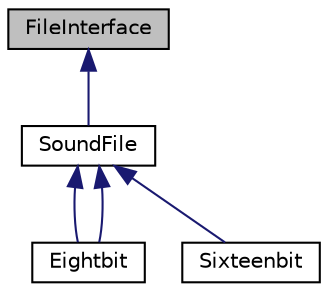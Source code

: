 digraph "FileInterface"
{
  edge [fontname="Helvetica",fontsize="10",labelfontname="Helvetica",labelfontsize="10"];
  node [fontname="Helvetica",fontsize="10",shape=record];
  Node0 [label="FileInterface",height=0.2,width=0.4,color="black", fillcolor="grey75", style="filled", fontcolor="black"];
  Node0 -> Node1 [dir="back",color="midnightblue",fontsize="10",style="solid",fontname="Helvetica"];
  Node1 [label="SoundFile",height=0.2,width=0.4,color="black", fillcolor="white", style="filled",URL="$d3/d24/classSoundFile.html"];
  Node1 -> Node2 [dir="back",color="midnightblue",fontsize="10",style="solid",fontname="Helvetica"];
  Node2 [label="Eightbit",height=0.2,width=0.4,color="black", fillcolor="white", style="filled",URL="$df/d5a/classEightbit.html"];
  Node1 -> Node2 [dir="back",color="midnightblue",fontsize="10",style="solid",fontname="Helvetica"];
  Node1 -> Node3 [dir="back",color="midnightblue",fontsize="10",style="solid",fontname="Helvetica"];
  Node3 [label="Sixteenbit",height=0.2,width=0.4,color="black", fillcolor="white", style="filled",URL="$d1/deb/classSixteenbit.html"];
}
